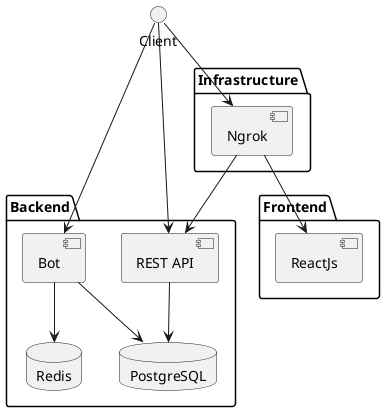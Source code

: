 @startuml

package Frontend {
   component ReactJs
}

package Backend {
  component "REST API"
  component Bot
    database PostgreSQL
    database Redis
}

package Infrastructure {
  component Ngrok
}

Bot -down-> PostgreSQL
Bot -down-> Redis
"REST API" -down-> PostgreSQL

Ngrok -down-> ReactJs
Ngrok -down-> "REST API"

() "Client"
Client -down-> Ngrok
Client -down-> "REST API"
Client -down-> Bot

@enduml